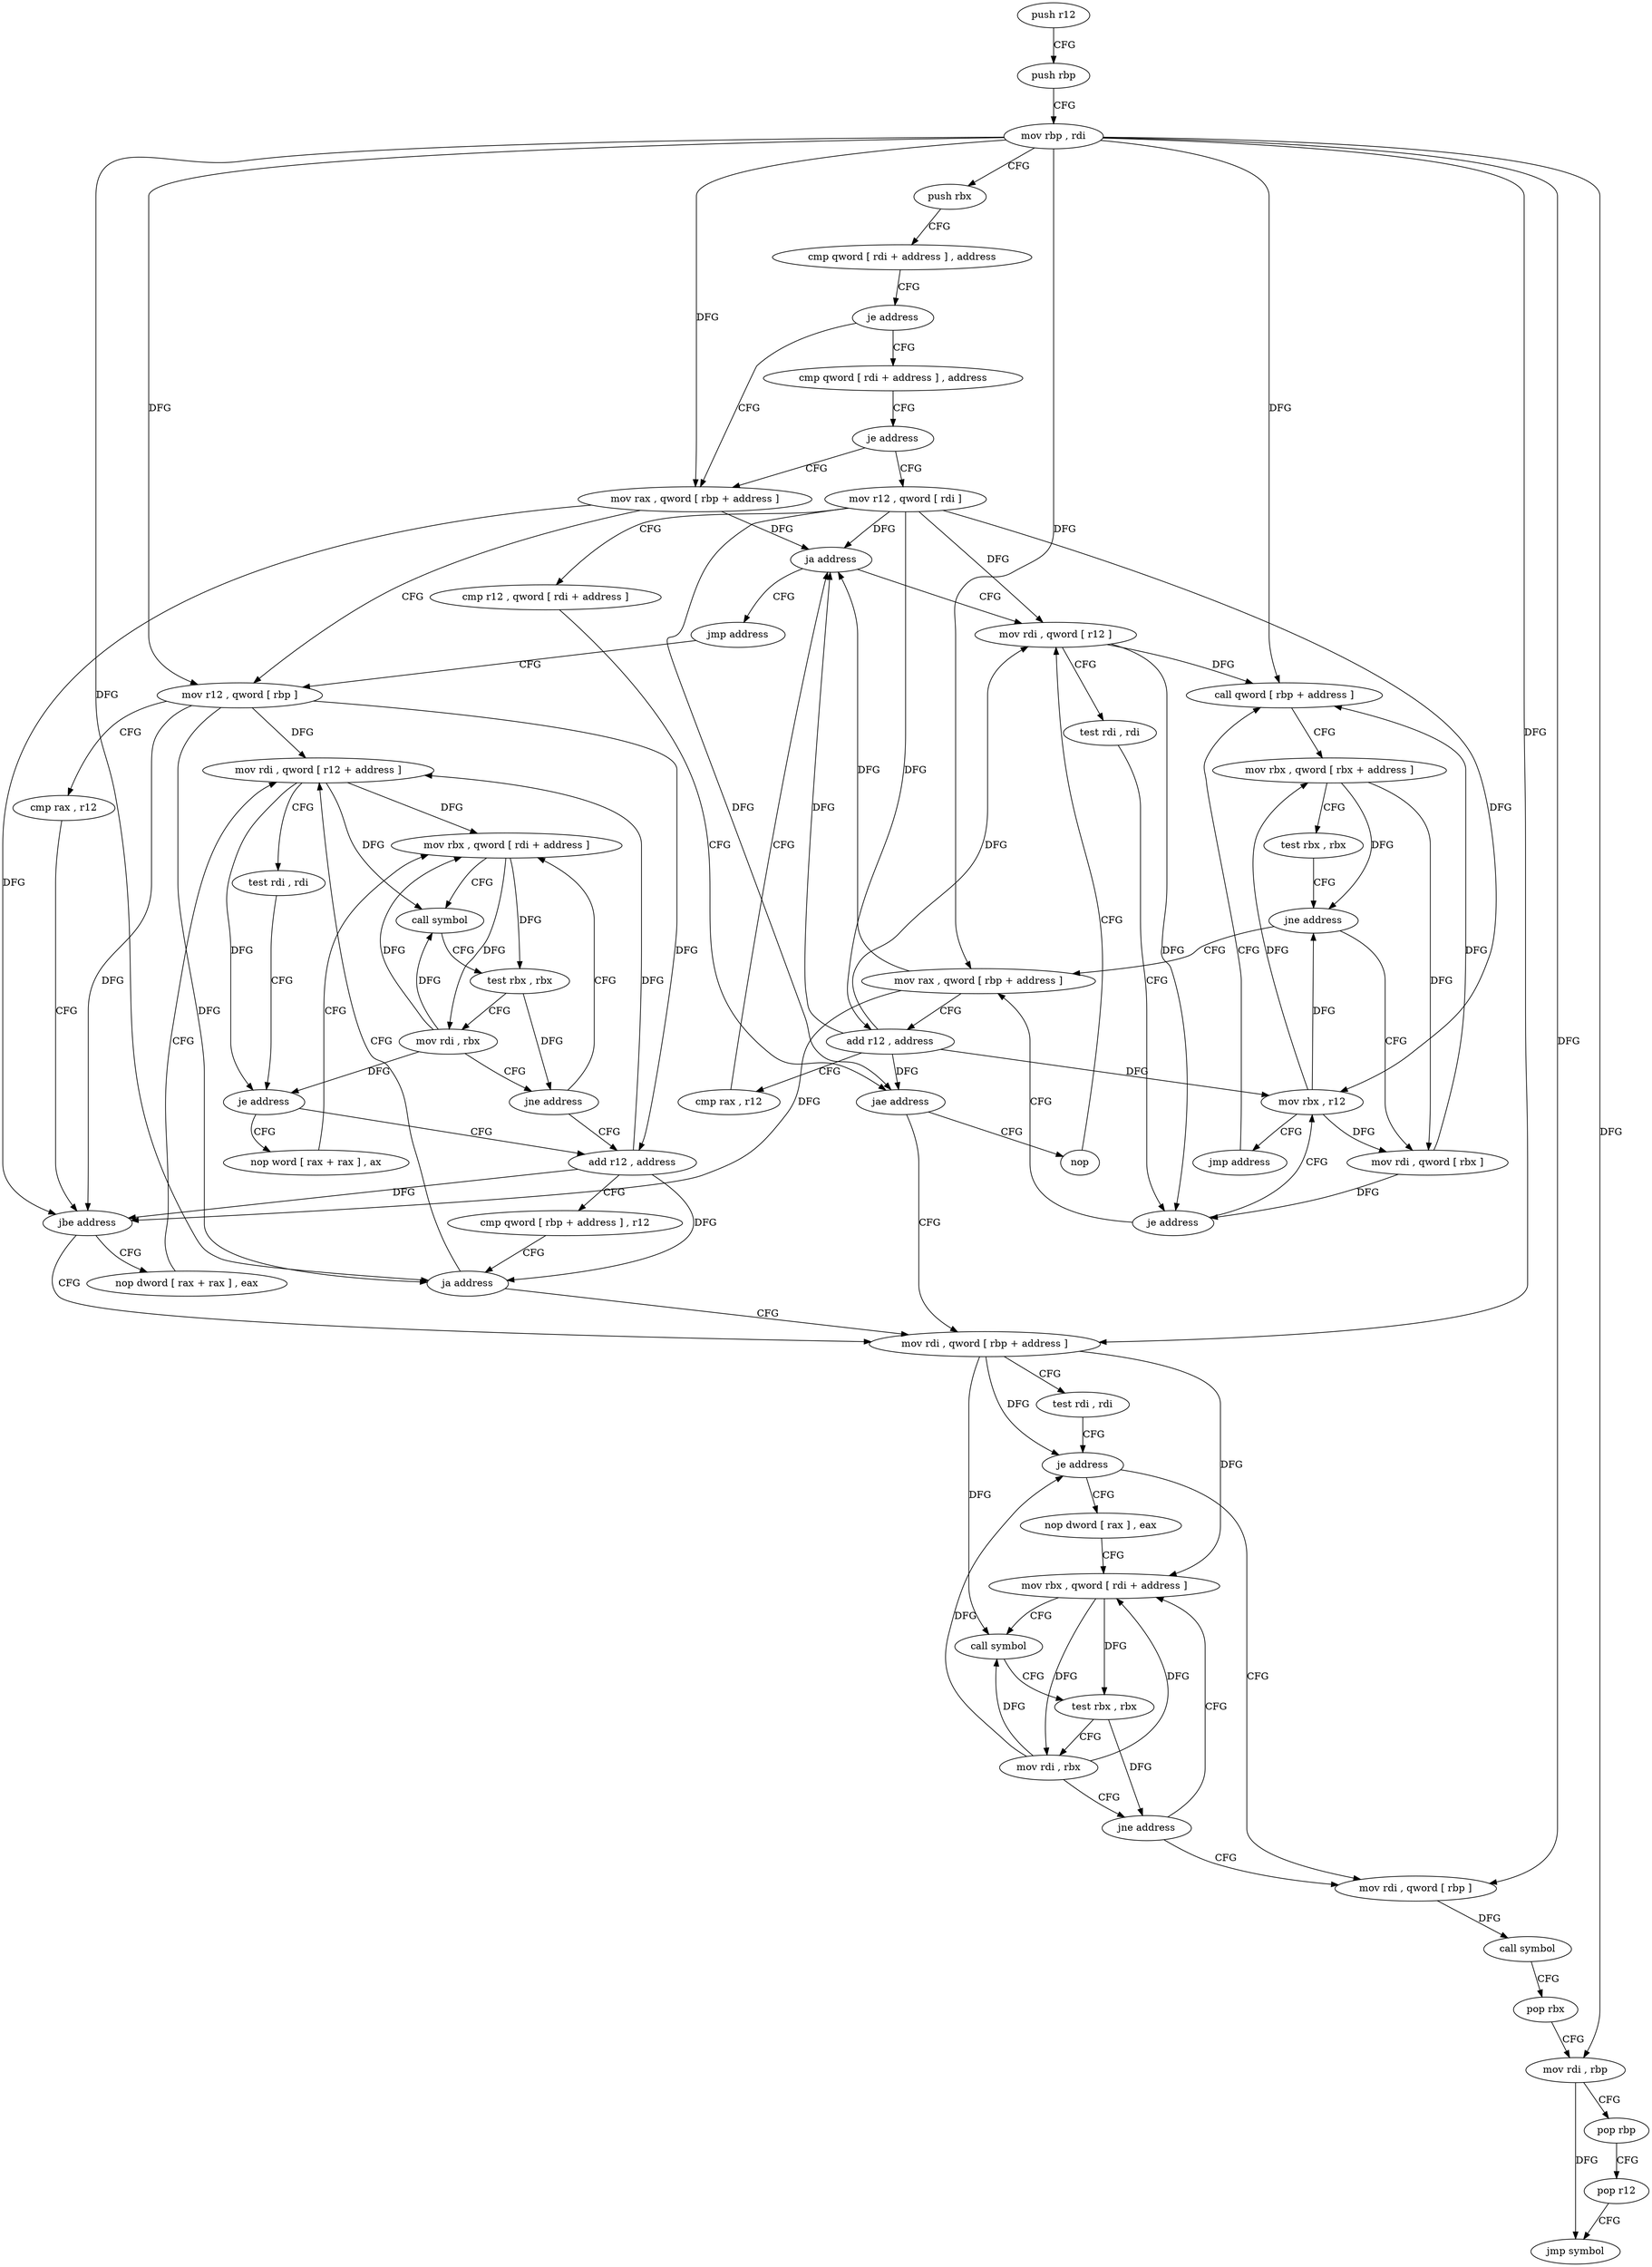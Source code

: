 digraph "func" {
"4281904" [label = "push r12" ]
"4281906" [label = "push rbp" ]
"4281907" [label = "mov rbp , rdi" ]
"4281910" [label = "push rbx" ]
"4281911" [label = "cmp qword [ rdi + address ] , address" ]
"4281916" [label = "je address" ]
"4281982" [label = "mov rax , qword [ rbp + address ]" ]
"4281918" [label = "cmp qword [ rdi + address ] , address" ]
"4281986" [label = "mov r12 , qword [ rbp ]" ]
"4281923" [label = "je address" ]
"4281925" [label = "mov r12 , qword [ rdi ]" ]
"4282043" [label = "mov rdi , qword [ rbp + address ]" ]
"4282047" [label = "test rdi , rdi" ]
"4282050" [label = "je address" ]
"4282073" [label = "mov rdi , qword [ rbp ]" ]
"4282052" [label = "nop dword [ rax ] , eax" ]
"4281995" [label = "nop dword [ rax + rax ] , eax" ]
"4282000" [label = "mov rdi , qword [ r12 + address ]" ]
"4281928" [label = "cmp r12 , qword [ rdi + address ]" ]
"4281932" [label = "jae address" ]
"4281934" [label = "nop" ]
"4282077" [label = "call symbol" ]
"4282082" [label = "pop rbx" ]
"4282083" [label = "mov rdi , rbp" ]
"4282086" [label = "pop rbp" ]
"4282087" [label = "pop r12" ]
"4282089" [label = "jmp symbol" ]
"4282056" [label = "mov rbx , qword [ rdi + address ]" ]
"4282033" [label = "add r12 , address" ]
"4282037" [label = "cmp qword [ rbp + address ] , r12" ]
"4282041" [label = "ja address" ]
"4282010" [label = "nop word [ rax + rax ] , ax" ]
"4282016" [label = "mov rbx , qword [ rdi + address ]" ]
"4281936" [label = "mov rdi , qword [ r12 ]" ]
"4282060" [label = "call symbol" ]
"4282065" [label = "test rbx , rbx" ]
"4282068" [label = "mov rdi , rbx" ]
"4282071" [label = "jne address" ]
"4282005" [label = "test rdi , rdi" ]
"4282008" [label = "je address" ]
"4282020" [label = "call symbol" ]
"4282025" [label = "test rbx , rbx" ]
"4282028" [label = "mov rdi , rbx" ]
"4282031" [label = "jne address" ]
"4281967" [label = "mov rax , qword [ rbp + address ]" ]
"4281971" [label = "add r12 , address" ]
"4281975" [label = "cmp rax , r12" ]
"4281978" [label = "ja address" ]
"4281980" [label = "jmp address" ]
"4281945" [label = "mov rbx , r12" ]
"4281948" [label = "jmp address" ]
"4281955" [label = "call qword [ rbp + address ]" ]
"4281940" [label = "test rdi , rdi" ]
"4281943" [label = "je address" ]
"4281958" [label = "mov rbx , qword [ rbx + address ]" ]
"4281962" [label = "test rbx , rbx" ]
"4281965" [label = "jne address" ]
"4281952" [label = "mov rdi , qword [ rbx ]" ]
"4281990" [label = "cmp rax , r12" ]
"4281993" [label = "jbe address" ]
"4281904" -> "4281906" [ label = "CFG" ]
"4281906" -> "4281907" [ label = "CFG" ]
"4281907" -> "4281910" [ label = "CFG" ]
"4281907" -> "4281982" [ label = "DFG" ]
"4281907" -> "4281986" [ label = "DFG" ]
"4281907" -> "4282043" [ label = "DFG" ]
"4281907" -> "4282073" [ label = "DFG" ]
"4281907" -> "4282083" [ label = "DFG" ]
"4281907" -> "4282041" [ label = "DFG" ]
"4281907" -> "4281967" [ label = "DFG" ]
"4281907" -> "4281955" [ label = "DFG" ]
"4281910" -> "4281911" [ label = "CFG" ]
"4281911" -> "4281916" [ label = "CFG" ]
"4281916" -> "4281982" [ label = "CFG" ]
"4281916" -> "4281918" [ label = "CFG" ]
"4281982" -> "4281986" [ label = "CFG" ]
"4281982" -> "4281993" [ label = "DFG" ]
"4281982" -> "4281978" [ label = "DFG" ]
"4281918" -> "4281923" [ label = "CFG" ]
"4281986" -> "4281990" [ label = "CFG" ]
"4281986" -> "4281993" [ label = "DFG" ]
"4281986" -> "4282000" [ label = "DFG" ]
"4281986" -> "4282033" [ label = "DFG" ]
"4281986" -> "4282041" [ label = "DFG" ]
"4281923" -> "4281982" [ label = "CFG" ]
"4281923" -> "4281925" [ label = "CFG" ]
"4281925" -> "4281928" [ label = "CFG" ]
"4281925" -> "4281932" [ label = "DFG" ]
"4281925" -> "4281936" [ label = "DFG" ]
"4281925" -> "4281971" [ label = "DFG" ]
"4281925" -> "4281978" [ label = "DFG" ]
"4281925" -> "4281945" [ label = "DFG" ]
"4282043" -> "4282047" [ label = "CFG" ]
"4282043" -> "4282050" [ label = "DFG" ]
"4282043" -> "4282056" [ label = "DFG" ]
"4282043" -> "4282060" [ label = "DFG" ]
"4282047" -> "4282050" [ label = "CFG" ]
"4282050" -> "4282073" [ label = "CFG" ]
"4282050" -> "4282052" [ label = "CFG" ]
"4282073" -> "4282077" [ label = "DFG" ]
"4282052" -> "4282056" [ label = "CFG" ]
"4281995" -> "4282000" [ label = "CFG" ]
"4282000" -> "4282005" [ label = "CFG" ]
"4282000" -> "4282008" [ label = "DFG" ]
"4282000" -> "4282016" [ label = "DFG" ]
"4282000" -> "4282020" [ label = "DFG" ]
"4281928" -> "4281932" [ label = "CFG" ]
"4281932" -> "4282043" [ label = "CFG" ]
"4281932" -> "4281934" [ label = "CFG" ]
"4281934" -> "4281936" [ label = "CFG" ]
"4282077" -> "4282082" [ label = "CFG" ]
"4282082" -> "4282083" [ label = "CFG" ]
"4282083" -> "4282086" [ label = "CFG" ]
"4282083" -> "4282089" [ label = "DFG" ]
"4282086" -> "4282087" [ label = "CFG" ]
"4282087" -> "4282089" [ label = "CFG" ]
"4282056" -> "4282060" [ label = "CFG" ]
"4282056" -> "4282065" [ label = "DFG" ]
"4282056" -> "4282068" [ label = "DFG" ]
"4282033" -> "4282037" [ label = "CFG" ]
"4282033" -> "4281993" [ label = "DFG" ]
"4282033" -> "4282000" [ label = "DFG" ]
"4282033" -> "4282041" [ label = "DFG" ]
"4282037" -> "4282041" [ label = "CFG" ]
"4282041" -> "4282000" [ label = "CFG" ]
"4282041" -> "4282043" [ label = "CFG" ]
"4282010" -> "4282016" [ label = "CFG" ]
"4282016" -> "4282020" [ label = "CFG" ]
"4282016" -> "4282025" [ label = "DFG" ]
"4282016" -> "4282028" [ label = "DFG" ]
"4281936" -> "4281940" [ label = "CFG" ]
"4281936" -> "4281943" [ label = "DFG" ]
"4281936" -> "4281955" [ label = "DFG" ]
"4282060" -> "4282065" [ label = "CFG" ]
"4282065" -> "4282068" [ label = "CFG" ]
"4282065" -> "4282071" [ label = "DFG" ]
"4282068" -> "4282071" [ label = "CFG" ]
"4282068" -> "4282050" [ label = "DFG" ]
"4282068" -> "4282056" [ label = "DFG" ]
"4282068" -> "4282060" [ label = "DFG" ]
"4282071" -> "4282056" [ label = "CFG" ]
"4282071" -> "4282073" [ label = "CFG" ]
"4282005" -> "4282008" [ label = "CFG" ]
"4282008" -> "4282033" [ label = "CFG" ]
"4282008" -> "4282010" [ label = "CFG" ]
"4282020" -> "4282025" [ label = "CFG" ]
"4282025" -> "4282028" [ label = "CFG" ]
"4282025" -> "4282031" [ label = "DFG" ]
"4282028" -> "4282031" [ label = "CFG" ]
"4282028" -> "4282008" [ label = "DFG" ]
"4282028" -> "4282016" [ label = "DFG" ]
"4282028" -> "4282020" [ label = "DFG" ]
"4282031" -> "4282016" [ label = "CFG" ]
"4282031" -> "4282033" [ label = "CFG" ]
"4281967" -> "4281971" [ label = "CFG" ]
"4281967" -> "4281993" [ label = "DFG" ]
"4281967" -> "4281978" [ label = "DFG" ]
"4281971" -> "4281975" [ label = "CFG" ]
"4281971" -> "4281936" [ label = "DFG" ]
"4281971" -> "4281932" [ label = "DFG" ]
"4281971" -> "4281978" [ label = "DFG" ]
"4281971" -> "4281945" [ label = "DFG" ]
"4281975" -> "4281978" [ label = "CFG" ]
"4281978" -> "4281936" [ label = "CFG" ]
"4281978" -> "4281980" [ label = "CFG" ]
"4281980" -> "4281986" [ label = "CFG" ]
"4281945" -> "4281948" [ label = "CFG" ]
"4281945" -> "4281958" [ label = "DFG" ]
"4281945" -> "4281965" [ label = "DFG" ]
"4281945" -> "4281952" [ label = "DFG" ]
"4281948" -> "4281955" [ label = "CFG" ]
"4281955" -> "4281958" [ label = "CFG" ]
"4281940" -> "4281943" [ label = "CFG" ]
"4281943" -> "4281967" [ label = "CFG" ]
"4281943" -> "4281945" [ label = "CFG" ]
"4281958" -> "4281962" [ label = "CFG" ]
"4281958" -> "4281965" [ label = "DFG" ]
"4281958" -> "4281952" [ label = "DFG" ]
"4281962" -> "4281965" [ label = "CFG" ]
"4281965" -> "4281952" [ label = "CFG" ]
"4281965" -> "4281967" [ label = "CFG" ]
"4281952" -> "4281955" [ label = "DFG" ]
"4281952" -> "4281943" [ label = "DFG" ]
"4281990" -> "4281993" [ label = "CFG" ]
"4281993" -> "4282043" [ label = "CFG" ]
"4281993" -> "4281995" [ label = "CFG" ]
}
